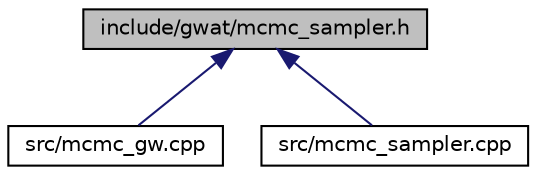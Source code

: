 digraph "include/gwat/mcmc_sampler.h"
{
 // LATEX_PDF_SIZE
  edge [fontname="Helvetica",fontsize="10",labelfontname="Helvetica",labelfontsize="10"];
  node [fontname="Helvetica",fontsize="10",shape=record];
  Node1 [label="include/gwat/mcmc_sampler.h",height=0.2,width=0.4,color="black", fillcolor="grey75", style="filled", fontcolor="black",tooltip=" "];
  Node1 -> Node2 [dir="back",color="midnightblue",fontsize="10",style="solid"];
  Node2 [label="src/mcmc_gw.cpp",height=0.2,width=0.4,color="black", fillcolor="white", style="filled",URL="$mcmc__gw_8cpp.html",tooltip=" "];
  Node1 -> Node3 [dir="back",color="midnightblue",fontsize="10",style="solid"];
  Node3 [label="src/mcmc_sampler.cpp",height=0.2,width=0.4,color="black", fillcolor="white", style="filled",URL="$mcmc__sampler_8cpp.html",tooltip=" "];
}

